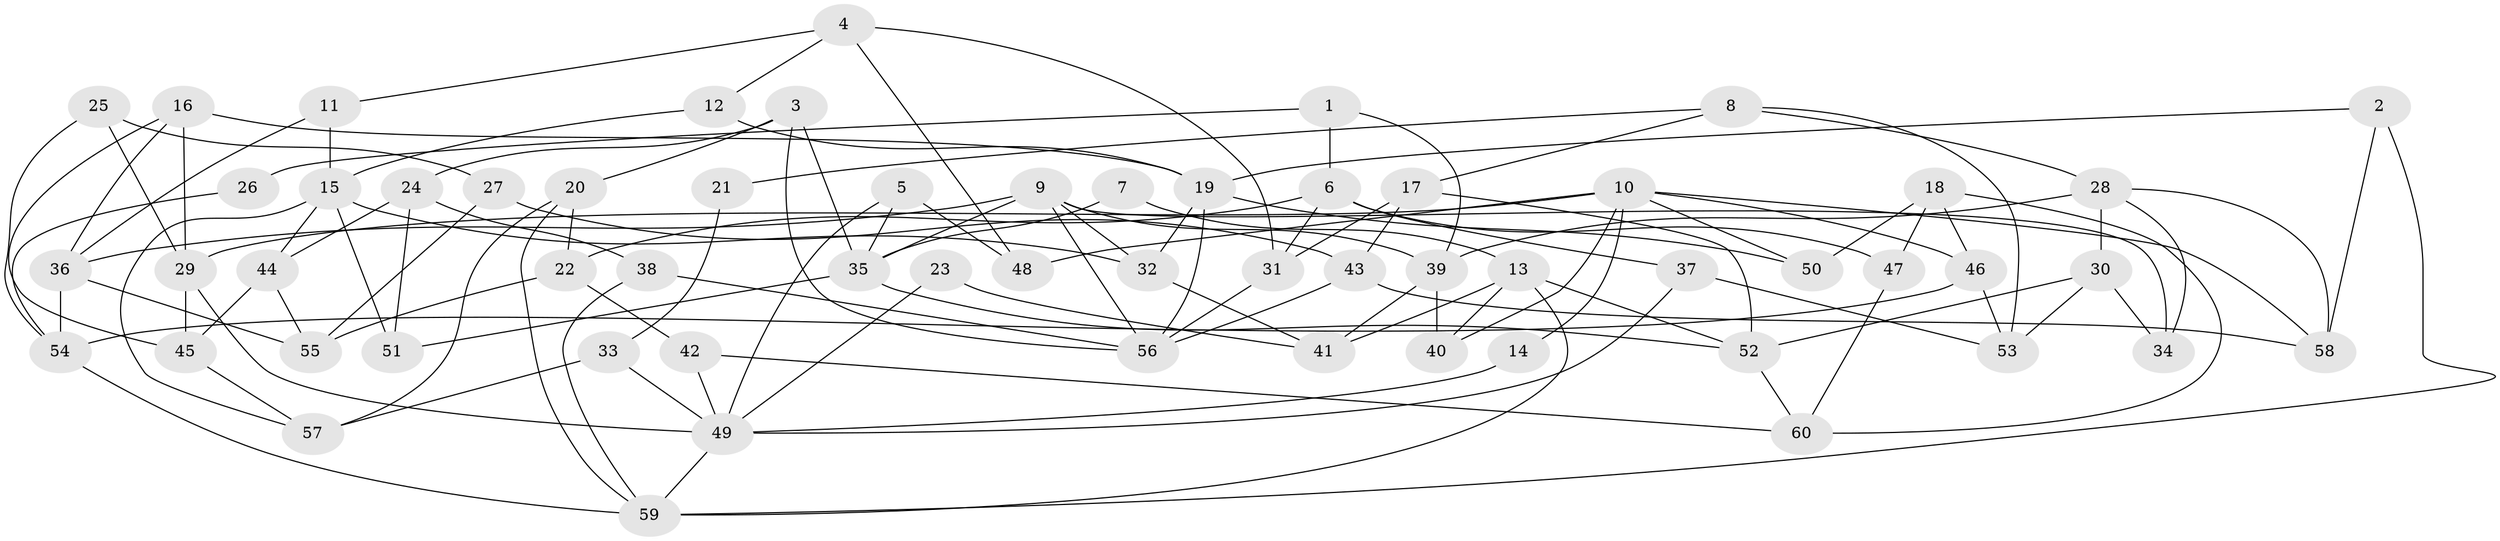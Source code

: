 // Generated by graph-tools (version 1.1) at 2025/26/03/09/25 03:26:17]
// undirected, 60 vertices, 120 edges
graph export_dot {
graph [start="1"]
  node [color=gray90,style=filled];
  1;
  2;
  3;
  4;
  5;
  6;
  7;
  8;
  9;
  10;
  11;
  12;
  13;
  14;
  15;
  16;
  17;
  18;
  19;
  20;
  21;
  22;
  23;
  24;
  25;
  26;
  27;
  28;
  29;
  30;
  31;
  32;
  33;
  34;
  35;
  36;
  37;
  38;
  39;
  40;
  41;
  42;
  43;
  44;
  45;
  46;
  47;
  48;
  49;
  50;
  51;
  52;
  53;
  54;
  55;
  56;
  57;
  58;
  59;
  60;
  1 -- 6;
  1 -- 39;
  1 -- 26;
  2 -- 19;
  2 -- 59;
  2 -- 58;
  3 -- 24;
  3 -- 56;
  3 -- 20;
  3 -- 35;
  4 -- 31;
  4 -- 12;
  4 -- 11;
  4 -- 48;
  5 -- 49;
  5 -- 48;
  5 -- 35;
  6 -- 37;
  6 -- 22;
  6 -- 31;
  6 -- 47;
  7 -- 13;
  7 -- 35;
  8 -- 28;
  8 -- 17;
  8 -- 21;
  8 -- 53;
  9 -- 34;
  9 -- 35;
  9 -- 32;
  9 -- 36;
  9 -- 39;
  9 -- 56;
  10 -- 50;
  10 -- 58;
  10 -- 14;
  10 -- 29;
  10 -- 40;
  10 -- 46;
  10 -- 48;
  11 -- 36;
  11 -- 15;
  12 -- 19;
  12 -- 15;
  13 -- 52;
  13 -- 40;
  13 -- 41;
  13 -- 59;
  14 -- 49;
  15 -- 44;
  15 -- 32;
  15 -- 51;
  15 -- 57;
  16 -- 19;
  16 -- 36;
  16 -- 29;
  16 -- 45;
  17 -- 43;
  17 -- 31;
  17 -- 52;
  18 -- 46;
  18 -- 47;
  18 -- 50;
  18 -- 60;
  19 -- 32;
  19 -- 56;
  19 -- 50;
  20 -- 57;
  20 -- 22;
  20 -- 59;
  21 -- 33;
  22 -- 42;
  22 -- 55;
  23 -- 41;
  23 -- 49;
  24 -- 44;
  24 -- 51;
  24 -- 38;
  25 -- 27;
  25 -- 29;
  25 -- 54;
  26 -- 54;
  27 -- 43;
  27 -- 55;
  28 -- 30;
  28 -- 39;
  28 -- 34;
  28 -- 58;
  29 -- 45;
  29 -- 49;
  30 -- 52;
  30 -- 53;
  30 -- 34;
  31 -- 56;
  32 -- 41;
  33 -- 57;
  33 -- 49;
  35 -- 51;
  35 -- 52;
  36 -- 54;
  36 -- 55;
  37 -- 49;
  37 -- 53;
  38 -- 59;
  38 -- 56;
  39 -- 41;
  39 -- 40;
  42 -- 60;
  42 -- 49;
  43 -- 56;
  43 -- 58;
  44 -- 45;
  44 -- 55;
  45 -- 57;
  46 -- 54;
  46 -- 53;
  47 -- 60;
  49 -- 59;
  52 -- 60;
  54 -- 59;
}
